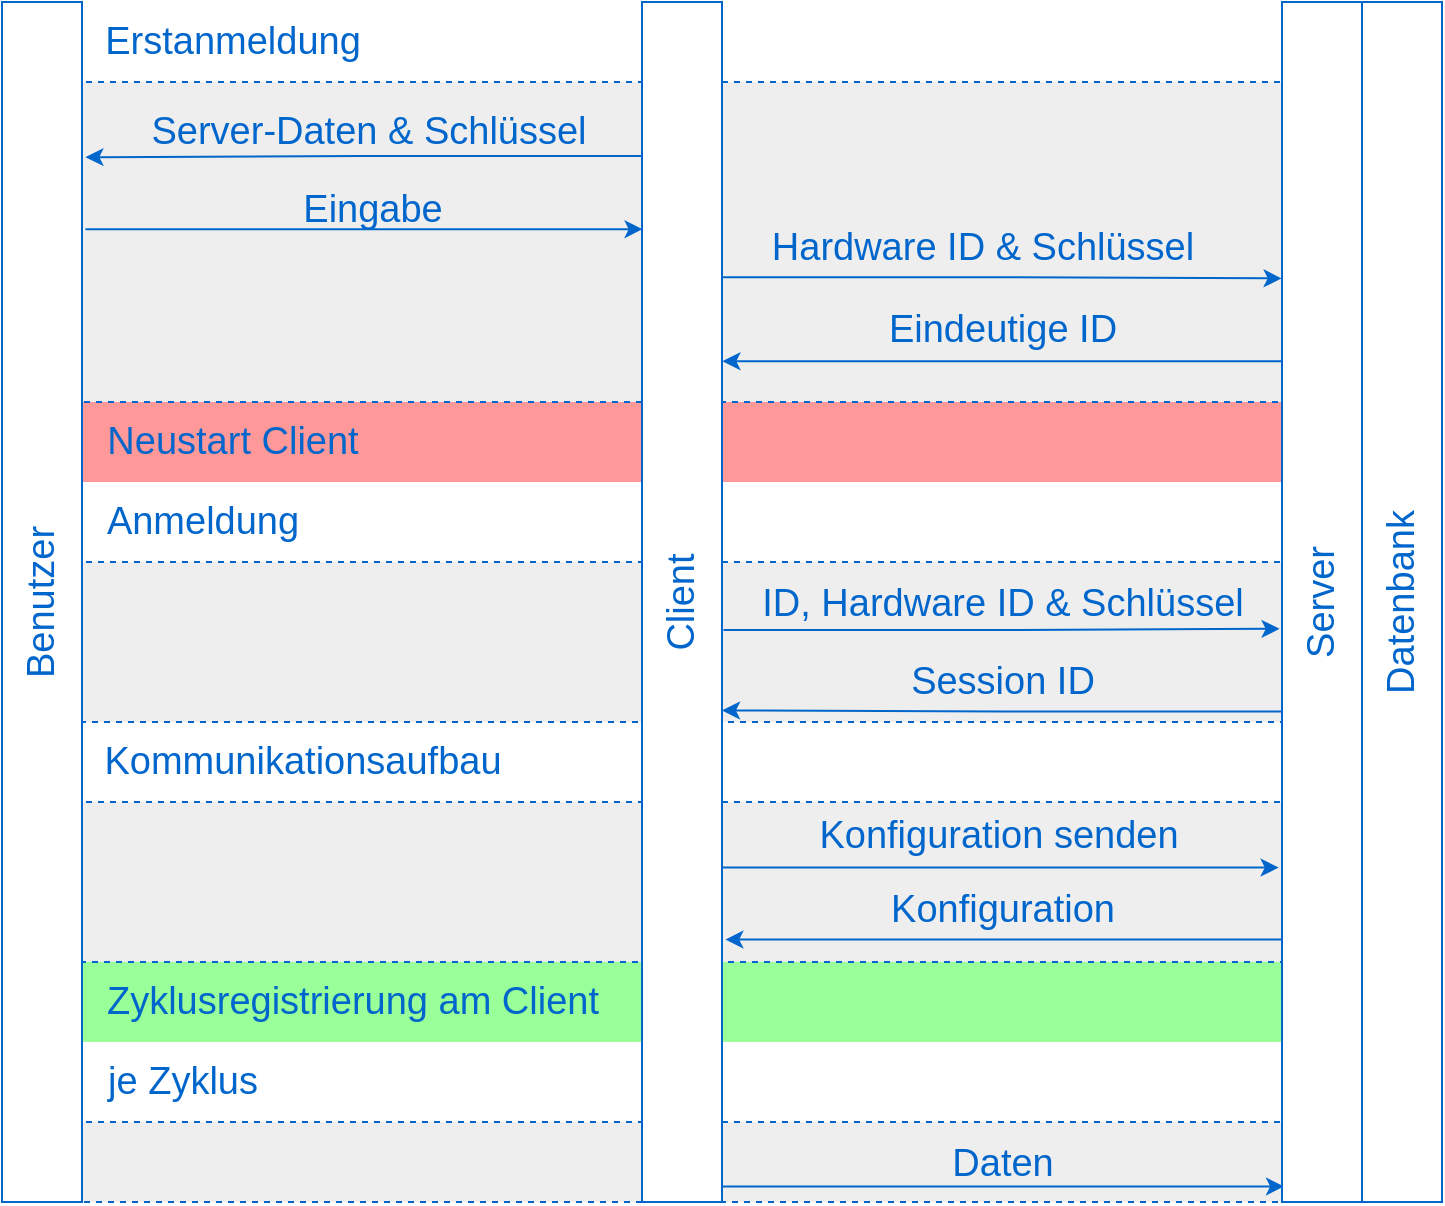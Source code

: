 <mxfile version="20.3.6" type="device"><diagram id="WrZ4ILJYjb6EWKgrU-XU" name="Seite-1"><mxGraphModel dx="2324" dy="792" grid="1" gridSize="10" guides="1" tooltips="1" connect="1" arrows="1" fold="1" page="1" pageScale="1" pageWidth="827" pageHeight="1169" math="0" shadow="0"><root><mxCell id="0"/><mxCell id="1" parent="0"/><mxCell id="ZMXlFCp6bf21fY5hDoM--37" value="" style="rounded=0;whiteSpace=wrap;html=1;strokeColor=#0066CC;fontSize=19;fontColor=#0066CC;fillColor=#EEEEEE;dashed=1;labelPosition=center;verticalLabelPosition=top;align=center;verticalAlign=bottom;" vertex="1" parent="1"><mxGeometry x="-760" y="560" width="680" height="40" as="geometry"/></mxCell><mxCell id="ZMXlFCp6bf21fY5hDoM--33" value="" style="rounded=0;whiteSpace=wrap;html=1;dashed=1;labelBackgroundColor=none;strokeColor=none;fontSize=19;fontColor=#0066CC;fillColor=#99FF99;" vertex="1" parent="1"><mxGeometry x="-760" y="480" width="720" height="40" as="geometry"/></mxCell><mxCell id="ZMXlFCp6bf21fY5hDoM--34" value="Zyklusregistrierung am Client" style="text;html=1;align=center;verticalAlign=middle;resizable=0;points=[];autosize=1;strokeColor=none;fillColor=none;fontSize=19;fontColor=#0066CC;" vertex="1" parent="1"><mxGeometry x="-720" y="480" width="270" height="40" as="geometry"/></mxCell><mxCell id="ZMXlFCp6bf21fY5hDoM--26" value="" style="rounded=0;whiteSpace=wrap;html=1;strokeColor=#0066CC;fontSize=19;fontColor=#0066CC;fillColor=#EEEEEE;dashed=1;labelPosition=center;verticalLabelPosition=top;align=center;verticalAlign=bottom;" vertex="1" parent="1"><mxGeometry x="-760" y="400" width="680" height="80" as="geometry"/></mxCell><mxCell id="ZMXlFCp6bf21fY5hDoM--20" value="" style="rounded=0;whiteSpace=wrap;html=1;dashed=1;labelBackgroundColor=none;strokeColor=none;fontSize=19;fontColor=#0066CC;fillColor=#FF9999;" vertex="1" parent="1"><mxGeometry x="-760" y="200" width="720" height="40" as="geometry"/></mxCell><mxCell id="ZMXlFCp6bf21fY5hDoM--16" value="" style="rounded=0;whiteSpace=wrap;html=1;strokeColor=#0066CC;fontSize=19;fontColor=#0066CC;fillColor=#EEEEEE;dashed=1;labelPosition=center;verticalLabelPosition=top;align=center;verticalAlign=bottom;" vertex="1" parent="1"><mxGeometry x="-760" y="280" width="680" height="80" as="geometry"/></mxCell><mxCell id="ZMXlFCp6bf21fY5hDoM--3" value="" style="rounded=0;whiteSpace=wrap;html=1;strokeColor=#0066CC;fontSize=19;fontColor=#0066CC;fillColor=#EEEEEE;dashed=1;labelPosition=center;verticalLabelPosition=top;align=center;verticalAlign=bottom;" vertex="1" parent="1"><mxGeometry x="-760" y="40" width="680" height="160" as="geometry"/></mxCell><mxCell id="ZMXlFCp6bf21fY5hDoM--10" style="edgeStyle=orthogonalEdgeStyle;rounded=0;orthogonalLoop=1;jettySize=auto;html=1;entryX=-0.005;entryY=0.157;entryDx=0;entryDy=0;entryPerimeter=0;strokeColor=#0066CC;fontSize=19;fontColor=#0066CC;exitX=0.998;exitY=0.156;exitDx=0;exitDy=0;exitPerimeter=0;" edge="1" parent="1"><mxGeometry relative="1" as="geometry"><mxPoint x="-400.08" y="137.6" as="sourcePoint"/><mxPoint x="-120.2" y="138.2" as="targetPoint"/><Array as="points"><mxPoint x="-260" y="138"/></Array></mxGeometry></mxCell><mxCell id="ZMXlFCp6bf21fY5hDoM--11" value="Hardware ID &amp;amp; Schlüssel" style="edgeLabel;html=1;align=center;verticalAlign=middle;resizable=0;points=[];fontSize=19;fontColor=#0066CC;labelBackgroundColor=none;" vertex="1" connectable="0" parent="ZMXlFCp6bf21fY5hDoM--10"><mxGeometry x="0.04" relative="1" as="geometry"><mxPoint x="-16" y="-15" as="offset"/></mxGeometry></mxCell><mxCell id="ZMXlFCp6bf21fY5hDoM--22" style="edgeStyle=orthogonalEdgeStyle;rounded=0;orthogonalLoop=1;jettySize=auto;html=1;entryX=-0.03;entryY=0.449;entryDx=0;entryDy=0;entryPerimeter=0;strokeColor=#0066CC;fontSize=19;fontColor=#0066CC;exitX=1.018;exitY=0.45;exitDx=0;exitDy=0;exitPerimeter=0;" edge="1" parent="1"><mxGeometry relative="1" as="geometry"><mxPoint x="-399.28" y="314" as="sourcePoint"/><mxPoint x="-121.2" y="313.4" as="targetPoint"/><Array as="points"><mxPoint x="-260" y="314"/></Array></mxGeometry></mxCell><mxCell id="ZMXlFCp6bf21fY5hDoM--23" value="ID, Hardware ID &amp;amp; Schlüssel" style="edgeLabel;html=1;align=center;verticalAlign=middle;resizable=0;points=[];fontSize=19;fontColor=#0066CC;labelBackgroundColor=none;" vertex="1" connectable="0" parent="ZMXlFCp6bf21fY5hDoM--22"><mxGeometry x="0.117" y="-1" relative="1" as="geometry"><mxPoint x="-16" y="-14" as="offset"/></mxGeometry></mxCell><mxCell id="ZMXlFCp6bf21fY5hDoM--27" style="edgeStyle=orthogonalEdgeStyle;rounded=0;orthogonalLoop=1;jettySize=auto;html=1;entryX=-0.042;entryY=0.648;entryDx=0;entryDy=0;entryPerimeter=0;strokeColor=#0066CC;fontSize=19;fontColor=#0066CC;exitX=0.975;exitY=0.648;exitDx=0;exitDy=0;exitPerimeter=0;" edge="1" parent="1"><mxGeometry relative="1" as="geometry"><mxPoint x="-401" y="432.8" as="sourcePoint"/><mxPoint x="-121.68" y="432.8" as="targetPoint"/></mxGeometry></mxCell><mxCell id="ZMXlFCp6bf21fY5hDoM--28" value="Konfiguration senden" style="edgeLabel;html=1;align=center;verticalAlign=middle;resizable=0;points=[];fontSize=19;fontColor=#0066CC;labelBackgroundColor=none;" vertex="1" connectable="0" parent="ZMXlFCp6bf21fY5hDoM--27"><mxGeometry x="0.182" y="-3" relative="1" as="geometry"><mxPoint x="-26" y="-19" as="offset"/></mxGeometry></mxCell><mxCell id="ZMXlFCp6bf21fY5hDoM--38" style="edgeStyle=orthogonalEdgeStyle;rounded=0;orthogonalLoop=1;jettySize=auto;html=1;entryX=0.025;entryY=0.912;entryDx=0;entryDy=0;entryPerimeter=0;strokeColor=#0066CC;fontSize=19;fontColor=#0066CC;exitX=0.992;exitY=0.912;exitDx=0;exitDy=0;exitPerimeter=0;" edge="1" parent="1"><mxGeometry relative="1" as="geometry"><mxPoint x="-400.32" y="592.2" as="sourcePoint"/><mxPoint x="-119.0" y="592.2" as="targetPoint"/></mxGeometry></mxCell><mxCell id="ZMXlFCp6bf21fY5hDoM--39" value="Daten" style="edgeLabel;html=1;align=center;verticalAlign=middle;resizable=0;points=[];fontSize=19;fontColor=#0066CC;labelBackgroundColor=none;" vertex="1" connectable="0" parent="ZMXlFCp6bf21fY5hDoM--38"><mxGeometry x="0.171" y="1" relative="1" as="geometry"><mxPoint x="-24" y="-10" as="offset"/></mxGeometry></mxCell><mxCell id="ZMXlFCp6bf21fY5hDoM--1" value="Client" style="rounded=0;whiteSpace=wrap;html=1;horizontal=0;fontSize=19;fontColor=#0066CC;strokeColor=#0066CC;fillColor=default;" vertex="1" parent="1"><mxGeometry x="-440" width="40" height="600" as="geometry"/></mxCell><mxCell id="ZMXlFCp6bf21fY5hDoM--12" style="edgeStyle=orthogonalEdgeStyle;rounded=0;orthogonalLoop=1;jettySize=auto;html=1;entryX=1.005;entryY=0.226;entryDx=0;entryDy=0;entryPerimeter=0;strokeColor=#0066CC;fontSize=19;fontColor=#0066CC;exitX=0.007;exitY=0.226;exitDx=0;exitDy=0;exitPerimeter=0;" edge="1" parent="1"><mxGeometry relative="1" as="geometry"><mxPoint x="-119.72" y="179.6" as="sourcePoint"/><mxPoint x="-399.8" y="179.6" as="targetPoint"/></mxGeometry></mxCell><mxCell id="ZMXlFCp6bf21fY5hDoM--13" value="Eindeutige ID" style="edgeLabel;html=1;align=center;verticalAlign=middle;resizable=0;points=[];fontSize=19;fontColor=#0066CC;labelBackgroundColor=none;" vertex="1" connectable="0" parent="ZMXlFCp6bf21fY5hDoM--12"><mxGeometry x="-0.019" y="2" relative="1" as="geometry"><mxPoint x="-3" y="-18" as="offset"/></mxGeometry></mxCell><mxCell id="ZMXlFCp6bf21fY5hDoM--24" style="edgeStyle=orthogonalEdgeStyle;rounded=0;orthogonalLoop=1;jettySize=auto;html=1;entryX=1;entryY=0.517;entryDx=0;entryDy=0;entryPerimeter=0;strokeColor=#0066CC;fontSize=19;fontColor=#0066CC;exitX=0.003;exitY=0.518;exitDx=0;exitDy=0;exitPerimeter=0;" edge="1" parent="1"><mxGeometry relative="1" as="geometry"><mxPoint x="-119.88" y="354.8" as="sourcePoint"/><mxPoint x="-400" y="354.2" as="targetPoint"/><Array as="points"><mxPoint x="-260" y="355"/><mxPoint x="-400" y="354"/></Array></mxGeometry></mxCell><mxCell id="ZMXlFCp6bf21fY5hDoM--25" value="Session ID" style="edgeLabel;html=1;align=center;verticalAlign=middle;resizable=0;points=[];fontSize=19;fontColor=#0066CC;labelBackgroundColor=none;" vertex="1" connectable="0" parent="ZMXlFCp6bf21fY5hDoM--24"><mxGeometry x="-0.301" y="-1" relative="1" as="geometry"><mxPoint x="-42" y="-14" as="offset"/></mxGeometry></mxCell><mxCell id="ZMXlFCp6bf21fY5hDoM--31" style="edgeStyle=orthogonalEdgeStyle;rounded=0;orthogonalLoop=1;jettySize=auto;html=1;entryX=1.042;entryY=0.708;entryDx=0;entryDy=0;entryPerimeter=0;strokeColor=#0066CC;fontSize=19;fontColor=#0066CC;exitX=0.042;exitY=0.708;exitDx=0;exitDy=0;exitPerimeter=0;" edge="1" parent="1"><mxGeometry relative="1" as="geometry"><mxPoint x="-118.32" y="468.8" as="sourcePoint"/><mxPoint x="-398.32" y="468.8" as="targetPoint"/></mxGeometry></mxCell><mxCell id="ZMXlFCp6bf21fY5hDoM--32" value="Konfiguration" style="edgeLabel;html=1;align=center;verticalAlign=middle;resizable=0;points=[];fontSize=19;fontColor=#0066CC;labelBackgroundColor=none;" vertex="1" connectable="0" parent="ZMXlFCp6bf21fY5hDoM--31"><mxGeometry x="-0.209" relative="1" as="geometry"><mxPoint x="-31" y="-15" as="offset"/></mxGeometry></mxCell><mxCell id="ZMXlFCp6bf21fY5hDoM--2" value="Server" style="rounded=0;whiteSpace=wrap;html=1;strokeColor=#0066CC;fillColor=default;fontColor=#0066CC;horizontal=0;fontSize=19;labelPosition=center;verticalLabelPosition=middle;align=center;verticalAlign=middle;" vertex="1" parent="1"><mxGeometry x="-120" width="40" height="600" as="geometry"/></mxCell><mxCell id="ZMXlFCp6bf21fY5hDoM--4" value="Datenbank" style="rounded=0;whiteSpace=wrap;html=1;strokeColor=#0066CC;fillColor=default;fontColor=#0066CC;horizontal=0;fontSize=19;labelPosition=center;verticalLabelPosition=middle;align=center;verticalAlign=middle;" vertex="1" parent="1"><mxGeometry x="-80" width="40" height="600" as="geometry"/></mxCell><mxCell id="ZMXlFCp6bf21fY5hDoM--6" style="edgeStyle=orthogonalEdgeStyle;rounded=0;orthogonalLoop=1;jettySize=auto;html=1;entryX=1.043;entryY=0.056;entryDx=0;entryDy=0;entryPerimeter=0;fontSize=19;fontColor=#0066CC;strokeColor=#0066CC;exitX=-0.013;exitY=0.055;exitDx=0;exitDy=0;exitPerimeter=0;" edge="1" parent="1"><mxGeometry relative="1" as="geometry"><mxPoint x="-440.52" y="77" as="sourcePoint"/><mxPoint x="-718.28" y="77.6" as="targetPoint"/><Array as="points"><mxPoint x="-580" y="78"/></Array></mxGeometry></mxCell><mxCell id="ZMXlFCp6bf21fY5hDoM--7" value="Server-Daten &amp;amp; Schlüssel" style="edgeLabel;html=1;align=center;verticalAlign=middle;resizable=0;points=[];fontSize=19;fontColor=#0066CC;labelBackgroundColor=none;" vertex="1" connectable="0" parent="ZMXlFCp6bf21fY5hDoM--6"><mxGeometry x="-0.072" relative="1" as="geometry"><mxPoint x="-8" y="-12" as="offset"/></mxGeometry></mxCell><mxCell id="ZMXlFCp6bf21fY5hDoM--8" style="edgeStyle=orthogonalEdgeStyle;rounded=0;orthogonalLoop=1;jettySize=auto;html=1;entryX=0.007;entryY=0.116;entryDx=0;entryDy=0;entryPerimeter=0;strokeColor=#0066CC;fontSize=19;fontColor=#0066CC;exitX=1.043;exitY=0.116;exitDx=0;exitDy=0;exitPerimeter=0;" edge="1" parent="1"><mxGeometry relative="1" as="geometry"><mxPoint x="-718.28" y="113.6" as="sourcePoint"/><mxPoint x="-439.72" y="113.6" as="targetPoint"/></mxGeometry></mxCell><mxCell id="ZMXlFCp6bf21fY5hDoM--9" value="Eingabe" style="edgeLabel;html=1;align=center;verticalAlign=middle;resizable=0;points=[];fontSize=19;fontColor=#0066CC;labelBackgroundColor=none;" vertex="1" connectable="0" parent="ZMXlFCp6bf21fY5hDoM--8"><mxGeometry x="0.274" y="-1" relative="1" as="geometry"><mxPoint x="-34" y="-11" as="offset"/></mxGeometry></mxCell><mxCell id="ZMXlFCp6bf21fY5hDoM--5" value="Benutzer" style="rounded=0;whiteSpace=wrap;html=1;horizontal=0;fontSize=19;fontColor=#0066CC;strokeColor=#0066CC;fillColor=default;" vertex="1" parent="1"><mxGeometry x="-760" width="40" height="600" as="geometry"/></mxCell><mxCell id="ZMXlFCp6bf21fY5hDoM--17" value="Erstanmeldung" style="text;html=1;align=center;verticalAlign=middle;resizable=0;points=[];autosize=1;strokeColor=none;fillColor=none;fontSize=19;fontColor=#0066CC;" vertex="1" parent="1"><mxGeometry x="-720" width="150" height="40" as="geometry"/></mxCell><mxCell id="ZMXlFCp6bf21fY5hDoM--18" value="Anmeldung" style="text;html=1;align=center;verticalAlign=middle;resizable=0;points=[];autosize=1;strokeColor=none;fillColor=none;fontSize=19;fontColor=#0066CC;" vertex="1" parent="1"><mxGeometry x="-720" y="240" width="120" height="40" as="geometry"/></mxCell><mxCell id="ZMXlFCp6bf21fY5hDoM--19" value="&lt;div&gt;Kommunikationsaufbau&lt;/div&gt;" style="text;html=1;align=center;verticalAlign=middle;resizable=0;points=[];autosize=1;strokeColor=none;fillColor=none;fontSize=19;fontColor=#0066CC;" vertex="1" parent="1"><mxGeometry x="-720" y="360" width="220" height="40" as="geometry"/></mxCell><mxCell id="ZMXlFCp6bf21fY5hDoM--21" value="Neustart Client" style="text;html=1;align=center;verticalAlign=middle;resizable=0;points=[];autosize=1;strokeColor=none;fillColor=none;fontSize=19;fontColor=#0066CC;" vertex="1" parent="1"><mxGeometry x="-720" y="200" width="150" height="40" as="geometry"/></mxCell><mxCell id="ZMXlFCp6bf21fY5hDoM--36" value="je Zyklus" style="text;html=1;align=center;verticalAlign=middle;resizable=0;points=[];autosize=1;strokeColor=none;fillColor=none;fontSize=19;fontColor=#0066CC;" vertex="1" parent="1"><mxGeometry x="-720" y="520" width="100" height="40" as="geometry"/></mxCell></root></mxGraphModel></diagram></mxfile>